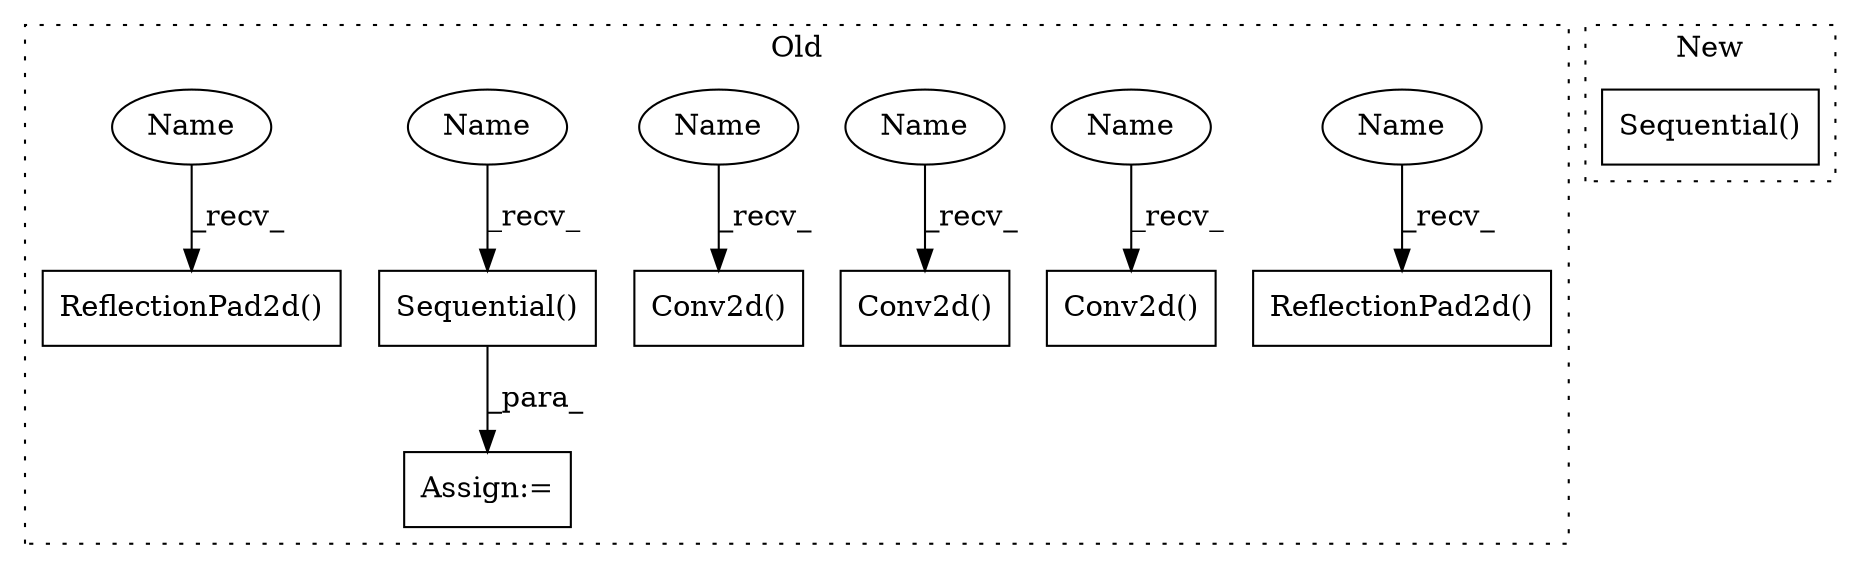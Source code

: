 digraph G {
subgraph cluster0 {
1 [label="ReflectionPad2d()" a="75" s="5512,5532" l="19,1" shape="box"];
3 [label="Sequential()" a="75" s="5103,5118" l="14,18" shape="box"];
4 [label="Conv2d()" a="75" s="4850,4893" l="10,1" shape="box"];
5 [label="ReflectionPad2d()" a="75" s="5173,5193" l="19,1" shape="box"];
6 [label="Conv2d()" a="75" s="5196,5245" l="10,1" shape="box"];
7 [label="Assign:=" a="68" s="5100" l="3" shape="box"];
8 [label="Conv2d()" a="75" s="5414,5463" l="10,1" shape="box"];
9 [label="Name" a="87" s="5512" l="2" shape="ellipse"];
10 [label="Name" a="87" s="5414" l="2" shape="ellipse"];
11 [label="Name" a="87" s="5196" l="2" shape="ellipse"];
12 [label="Name" a="87" s="4850" l="2" shape="ellipse"];
13 [label="Name" a="87" s="5103" l="2" shape="ellipse"];
14 [label="Name" a="87" s="5173" l="2" shape="ellipse"];
label = "Old";
style="dotted";
}
subgraph cluster1 {
2 [label="Sequential()" a="75" s="8493,8508" l="14,12" shape="box"];
label = "New";
style="dotted";
}
3 -> 7 [label="_para_"];
9 -> 1 [label="_recv_"];
10 -> 8 [label="_recv_"];
11 -> 6 [label="_recv_"];
12 -> 4 [label="_recv_"];
13 -> 3 [label="_recv_"];
14 -> 5 [label="_recv_"];
}